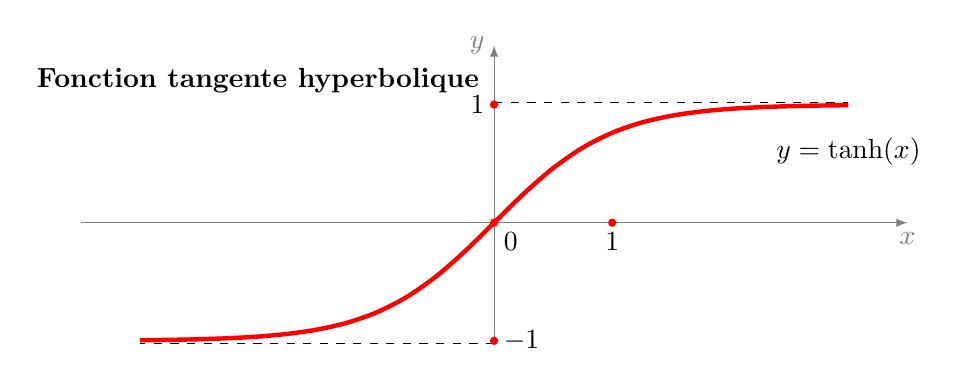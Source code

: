 \begin{tikzpicture}[scale=1.5]

\draw[->,>=latex, gray] (-3.5,0)--(3.5,0) node[below] {$x$};
\draw[->,>=latex, gray] (0,-1)--(0,1.5) node[left] {$y$};

%\draw[ultra thick,red] (-3,0) -- (0,0) -- (2,2);

\draw[ultra thick, color=red,domain=-3:3,smooth] plot (\x,{(exp(\x)-exp(-\x))/(exp(\x)+exp(-\x)});
\draw[dashed] (0,1.02)--(3,1.02);
\draw[dashed] (0,-1.02)--(-3,-1.02);

\node at (3,0.8)[below]{$y=\operatorname{tanh}(x)$};

\fill[red] (0,0) circle (1pt);
\fill[red] (1,0) circle (1pt);
\fill[red] (0,1) circle (1pt);
\fill[red] (0,-1) circle (1pt);

\node at (0,0) [below right] {$0$};
\node at (1,0) [below] {$1$};
\node at (0,1) [left] {$1$};
\node at (0,-1) [right] {$-1$};

%\draw[dashed] (1,0)--(1,1) --(0,1);


\node at (-2,1.2) {\bf Fonction tangente hyperbolique};
\end{tikzpicture}